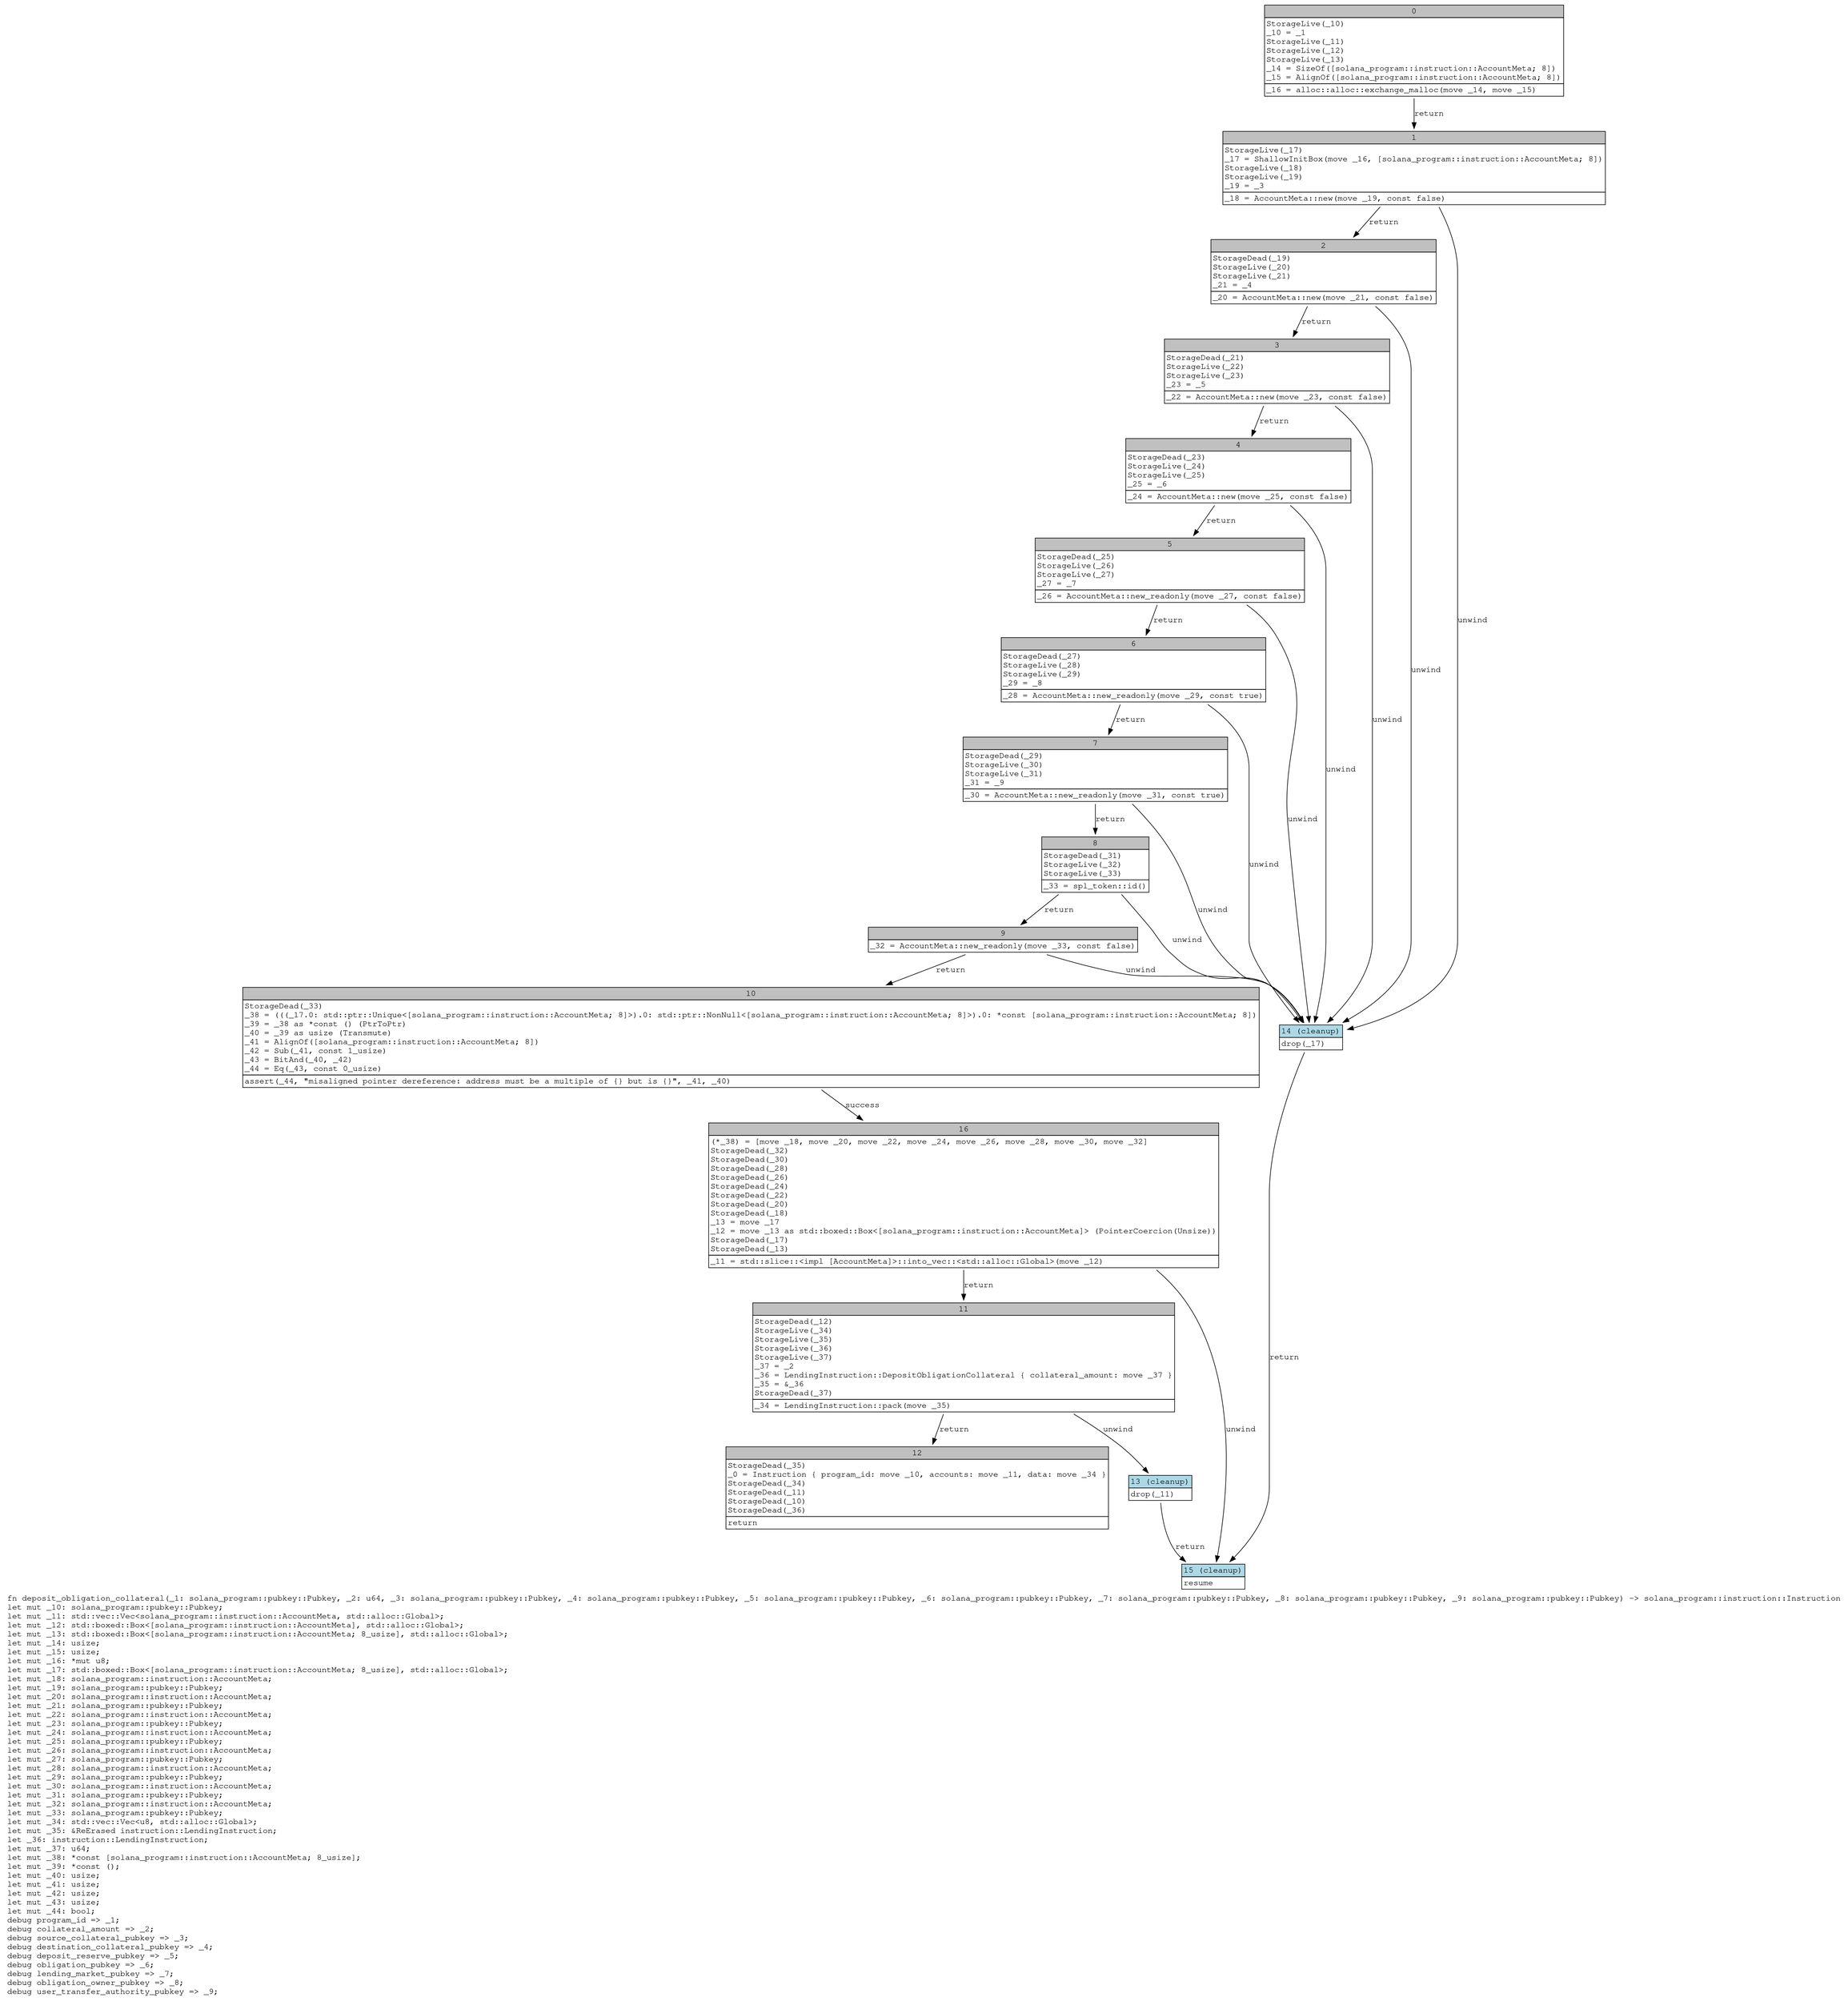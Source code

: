digraph Mir_0_72 {
    graph [fontname="Courier, monospace"];
    node [fontname="Courier, monospace"];
    edge [fontname="Courier, monospace"];
    label=<fn deposit_obligation_collateral(_1: solana_program::pubkey::Pubkey, _2: u64, _3: solana_program::pubkey::Pubkey, _4: solana_program::pubkey::Pubkey, _5: solana_program::pubkey::Pubkey, _6: solana_program::pubkey::Pubkey, _7: solana_program::pubkey::Pubkey, _8: solana_program::pubkey::Pubkey, _9: solana_program::pubkey::Pubkey) -&gt; solana_program::instruction::Instruction<br align="left"/>let mut _10: solana_program::pubkey::Pubkey;<br align="left"/>let mut _11: std::vec::Vec&lt;solana_program::instruction::AccountMeta, std::alloc::Global&gt;;<br align="left"/>let mut _12: std::boxed::Box&lt;[solana_program::instruction::AccountMeta], std::alloc::Global&gt;;<br align="left"/>let mut _13: std::boxed::Box&lt;[solana_program::instruction::AccountMeta; 8_usize], std::alloc::Global&gt;;<br align="left"/>let mut _14: usize;<br align="left"/>let mut _15: usize;<br align="left"/>let mut _16: *mut u8;<br align="left"/>let mut _17: std::boxed::Box&lt;[solana_program::instruction::AccountMeta; 8_usize], std::alloc::Global&gt;;<br align="left"/>let mut _18: solana_program::instruction::AccountMeta;<br align="left"/>let mut _19: solana_program::pubkey::Pubkey;<br align="left"/>let mut _20: solana_program::instruction::AccountMeta;<br align="left"/>let mut _21: solana_program::pubkey::Pubkey;<br align="left"/>let mut _22: solana_program::instruction::AccountMeta;<br align="left"/>let mut _23: solana_program::pubkey::Pubkey;<br align="left"/>let mut _24: solana_program::instruction::AccountMeta;<br align="left"/>let mut _25: solana_program::pubkey::Pubkey;<br align="left"/>let mut _26: solana_program::instruction::AccountMeta;<br align="left"/>let mut _27: solana_program::pubkey::Pubkey;<br align="left"/>let mut _28: solana_program::instruction::AccountMeta;<br align="left"/>let mut _29: solana_program::pubkey::Pubkey;<br align="left"/>let mut _30: solana_program::instruction::AccountMeta;<br align="left"/>let mut _31: solana_program::pubkey::Pubkey;<br align="left"/>let mut _32: solana_program::instruction::AccountMeta;<br align="left"/>let mut _33: solana_program::pubkey::Pubkey;<br align="left"/>let mut _34: std::vec::Vec&lt;u8, std::alloc::Global&gt;;<br align="left"/>let mut _35: &amp;ReErased instruction::LendingInstruction;<br align="left"/>let _36: instruction::LendingInstruction;<br align="left"/>let mut _37: u64;<br align="left"/>let mut _38: *const [solana_program::instruction::AccountMeta; 8_usize];<br align="left"/>let mut _39: *const ();<br align="left"/>let mut _40: usize;<br align="left"/>let mut _41: usize;<br align="left"/>let mut _42: usize;<br align="left"/>let mut _43: usize;<br align="left"/>let mut _44: bool;<br align="left"/>debug program_id =&gt; _1;<br align="left"/>debug collateral_amount =&gt; _2;<br align="left"/>debug source_collateral_pubkey =&gt; _3;<br align="left"/>debug destination_collateral_pubkey =&gt; _4;<br align="left"/>debug deposit_reserve_pubkey =&gt; _5;<br align="left"/>debug obligation_pubkey =&gt; _6;<br align="left"/>debug lending_market_pubkey =&gt; _7;<br align="left"/>debug obligation_owner_pubkey =&gt; _8;<br align="left"/>debug user_transfer_authority_pubkey =&gt; _9;<br align="left"/>>;
    bb0__0_72 [shape="none", label=<<table border="0" cellborder="1" cellspacing="0"><tr><td bgcolor="gray" align="center" colspan="1">0</td></tr><tr><td align="left" balign="left">StorageLive(_10)<br/>_10 = _1<br/>StorageLive(_11)<br/>StorageLive(_12)<br/>StorageLive(_13)<br/>_14 = SizeOf([solana_program::instruction::AccountMeta; 8])<br/>_15 = AlignOf([solana_program::instruction::AccountMeta; 8])<br/></td></tr><tr><td align="left">_16 = alloc::alloc::exchange_malloc(move _14, move _15)</td></tr></table>>];
    bb1__0_72 [shape="none", label=<<table border="0" cellborder="1" cellspacing="0"><tr><td bgcolor="gray" align="center" colspan="1">1</td></tr><tr><td align="left" balign="left">StorageLive(_17)<br/>_17 = ShallowInitBox(move _16, [solana_program::instruction::AccountMeta; 8])<br/>StorageLive(_18)<br/>StorageLive(_19)<br/>_19 = _3<br/></td></tr><tr><td align="left">_18 = AccountMeta::new(move _19, const false)</td></tr></table>>];
    bb2__0_72 [shape="none", label=<<table border="0" cellborder="1" cellspacing="0"><tr><td bgcolor="gray" align="center" colspan="1">2</td></tr><tr><td align="left" balign="left">StorageDead(_19)<br/>StorageLive(_20)<br/>StorageLive(_21)<br/>_21 = _4<br/></td></tr><tr><td align="left">_20 = AccountMeta::new(move _21, const false)</td></tr></table>>];
    bb3__0_72 [shape="none", label=<<table border="0" cellborder="1" cellspacing="0"><tr><td bgcolor="gray" align="center" colspan="1">3</td></tr><tr><td align="left" balign="left">StorageDead(_21)<br/>StorageLive(_22)<br/>StorageLive(_23)<br/>_23 = _5<br/></td></tr><tr><td align="left">_22 = AccountMeta::new(move _23, const false)</td></tr></table>>];
    bb4__0_72 [shape="none", label=<<table border="0" cellborder="1" cellspacing="0"><tr><td bgcolor="gray" align="center" colspan="1">4</td></tr><tr><td align="left" balign="left">StorageDead(_23)<br/>StorageLive(_24)<br/>StorageLive(_25)<br/>_25 = _6<br/></td></tr><tr><td align="left">_24 = AccountMeta::new(move _25, const false)</td></tr></table>>];
    bb5__0_72 [shape="none", label=<<table border="0" cellborder="1" cellspacing="0"><tr><td bgcolor="gray" align="center" colspan="1">5</td></tr><tr><td align="left" balign="left">StorageDead(_25)<br/>StorageLive(_26)<br/>StorageLive(_27)<br/>_27 = _7<br/></td></tr><tr><td align="left">_26 = AccountMeta::new_readonly(move _27, const false)</td></tr></table>>];
    bb6__0_72 [shape="none", label=<<table border="0" cellborder="1" cellspacing="0"><tr><td bgcolor="gray" align="center" colspan="1">6</td></tr><tr><td align="left" balign="left">StorageDead(_27)<br/>StorageLive(_28)<br/>StorageLive(_29)<br/>_29 = _8<br/></td></tr><tr><td align="left">_28 = AccountMeta::new_readonly(move _29, const true)</td></tr></table>>];
    bb7__0_72 [shape="none", label=<<table border="0" cellborder="1" cellspacing="0"><tr><td bgcolor="gray" align="center" colspan="1">7</td></tr><tr><td align="left" balign="left">StorageDead(_29)<br/>StorageLive(_30)<br/>StorageLive(_31)<br/>_31 = _9<br/></td></tr><tr><td align="left">_30 = AccountMeta::new_readonly(move _31, const true)</td></tr></table>>];
    bb8__0_72 [shape="none", label=<<table border="0" cellborder="1" cellspacing="0"><tr><td bgcolor="gray" align="center" colspan="1">8</td></tr><tr><td align="left" balign="left">StorageDead(_31)<br/>StorageLive(_32)<br/>StorageLive(_33)<br/></td></tr><tr><td align="left">_33 = spl_token::id()</td></tr></table>>];
    bb9__0_72 [shape="none", label=<<table border="0" cellborder="1" cellspacing="0"><tr><td bgcolor="gray" align="center" colspan="1">9</td></tr><tr><td align="left">_32 = AccountMeta::new_readonly(move _33, const false)</td></tr></table>>];
    bb10__0_72 [shape="none", label=<<table border="0" cellborder="1" cellspacing="0"><tr><td bgcolor="gray" align="center" colspan="1">10</td></tr><tr><td align="left" balign="left">StorageDead(_33)<br/>_38 = (((_17.0: std::ptr::Unique&lt;[solana_program::instruction::AccountMeta; 8]&gt;).0: std::ptr::NonNull&lt;[solana_program::instruction::AccountMeta; 8]&gt;).0: *const [solana_program::instruction::AccountMeta; 8])<br/>_39 = _38 as *const () (PtrToPtr)<br/>_40 = _39 as usize (Transmute)<br/>_41 = AlignOf([solana_program::instruction::AccountMeta; 8])<br/>_42 = Sub(_41, const 1_usize)<br/>_43 = BitAnd(_40, _42)<br/>_44 = Eq(_43, const 0_usize)<br/></td></tr><tr><td align="left">assert(_44, &quot;misaligned pointer dereference: address must be a multiple of {} but is {}&quot;, _41, _40)</td></tr></table>>];
    bb11__0_72 [shape="none", label=<<table border="0" cellborder="1" cellspacing="0"><tr><td bgcolor="gray" align="center" colspan="1">11</td></tr><tr><td align="left" balign="left">StorageDead(_12)<br/>StorageLive(_34)<br/>StorageLive(_35)<br/>StorageLive(_36)<br/>StorageLive(_37)<br/>_37 = _2<br/>_36 = LendingInstruction::DepositObligationCollateral { collateral_amount: move _37 }<br/>_35 = &amp;_36<br/>StorageDead(_37)<br/></td></tr><tr><td align="left">_34 = LendingInstruction::pack(move _35)</td></tr></table>>];
    bb12__0_72 [shape="none", label=<<table border="0" cellborder="1" cellspacing="0"><tr><td bgcolor="gray" align="center" colspan="1">12</td></tr><tr><td align="left" balign="left">StorageDead(_35)<br/>_0 = Instruction { program_id: move _10, accounts: move _11, data: move _34 }<br/>StorageDead(_34)<br/>StorageDead(_11)<br/>StorageDead(_10)<br/>StorageDead(_36)<br/></td></tr><tr><td align="left">return</td></tr></table>>];
    bb13__0_72 [shape="none", label=<<table border="0" cellborder="1" cellspacing="0"><tr><td bgcolor="lightblue" align="center" colspan="1">13 (cleanup)</td></tr><tr><td align="left">drop(_11)</td></tr></table>>];
    bb14__0_72 [shape="none", label=<<table border="0" cellborder="1" cellspacing="0"><tr><td bgcolor="lightblue" align="center" colspan="1">14 (cleanup)</td></tr><tr><td align="left">drop(_17)</td></tr></table>>];
    bb15__0_72 [shape="none", label=<<table border="0" cellborder="1" cellspacing="0"><tr><td bgcolor="lightblue" align="center" colspan="1">15 (cleanup)</td></tr><tr><td align="left">resume</td></tr></table>>];
    bb16__0_72 [shape="none", label=<<table border="0" cellborder="1" cellspacing="0"><tr><td bgcolor="gray" align="center" colspan="1">16</td></tr><tr><td align="left" balign="left">(*_38) = [move _18, move _20, move _22, move _24, move _26, move _28, move _30, move _32]<br/>StorageDead(_32)<br/>StorageDead(_30)<br/>StorageDead(_28)<br/>StorageDead(_26)<br/>StorageDead(_24)<br/>StorageDead(_22)<br/>StorageDead(_20)<br/>StorageDead(_18)<br/>_13 = move _17<br/>_12 = move _13 as std::boxed::Box&lt;[solana_program::instruction::AccountMeta]&gt; (PointerCoercion(Unsize))<br/>StorageDead(_17)<br/>StorageDead(_13)<br/></td></tr><tr><td align="left">_11 = std::slice::&lt;impl [AccountMeta]&gt;::into_vec::&lt;std::alloc::Global&gt;(move _12)</td></tr></table>>];
    bb0__0_72 -> bb1__0_72 [label="return"];
    bb1__0_72 -> bb2__0_72 [label="return"];
    bb1__0_72 -> bb14__0_72 [label="unwind"];
    bb2__0_72 -> bb3__0_72 [label="return"];
    bb2__0_72 -> bb14__0_72 [label="unwind"];
    bb3__0_72 -> bb4__0_72 [label="return"];
    bb3__0_72 -> bb14__0_72 [label="unwind"];
    bb4__0_72 -> bb5__0_72 [label="return"];
    bb4__0_72 -> bb14__0_72 [label="unwind"];
    bb5__0_72 -> bb6__0_72 [label="return"];
    bb5__0_72 -> bb14__0_72 [label="unwind"];
    bb6__0_72 -> bb7__0_72 [label="return"];
    bb6__0_72 -> bb14__0_72 [label="unwind"];
    bb7__0_72 -> bb8__0_72 [label="return"];
    bb7__0_72 -> bb14__0_72 [label="unwind"];
    bb8__0_72 -> bb9__0_72 [label="return"];
    bb8__0_72 -> bb14__0_72 [label="unwind"];
    bb9__0_72 -> bb10__0_72 [label="return"];
    bb9__0_72 -> bb14__0_72 [label="unwind"];
    bb10__0_72 -> bb16__0_72 [label="success"];
    bb11__0_72 -> bb12__0_72 [label="return"];
    bb11__0_72 -> bb13__0_72 [label="unwind"];
    bb13__0_72 -> bb15__0_72 [label="return"];
    bb14__0_72 -> bb15__0_72 [label="return"];
    bb16__0_72 -> bb11__0_72 [label="return"];
    bb16__0_72 -> bb15__0_72 [label="unwind"];
}
